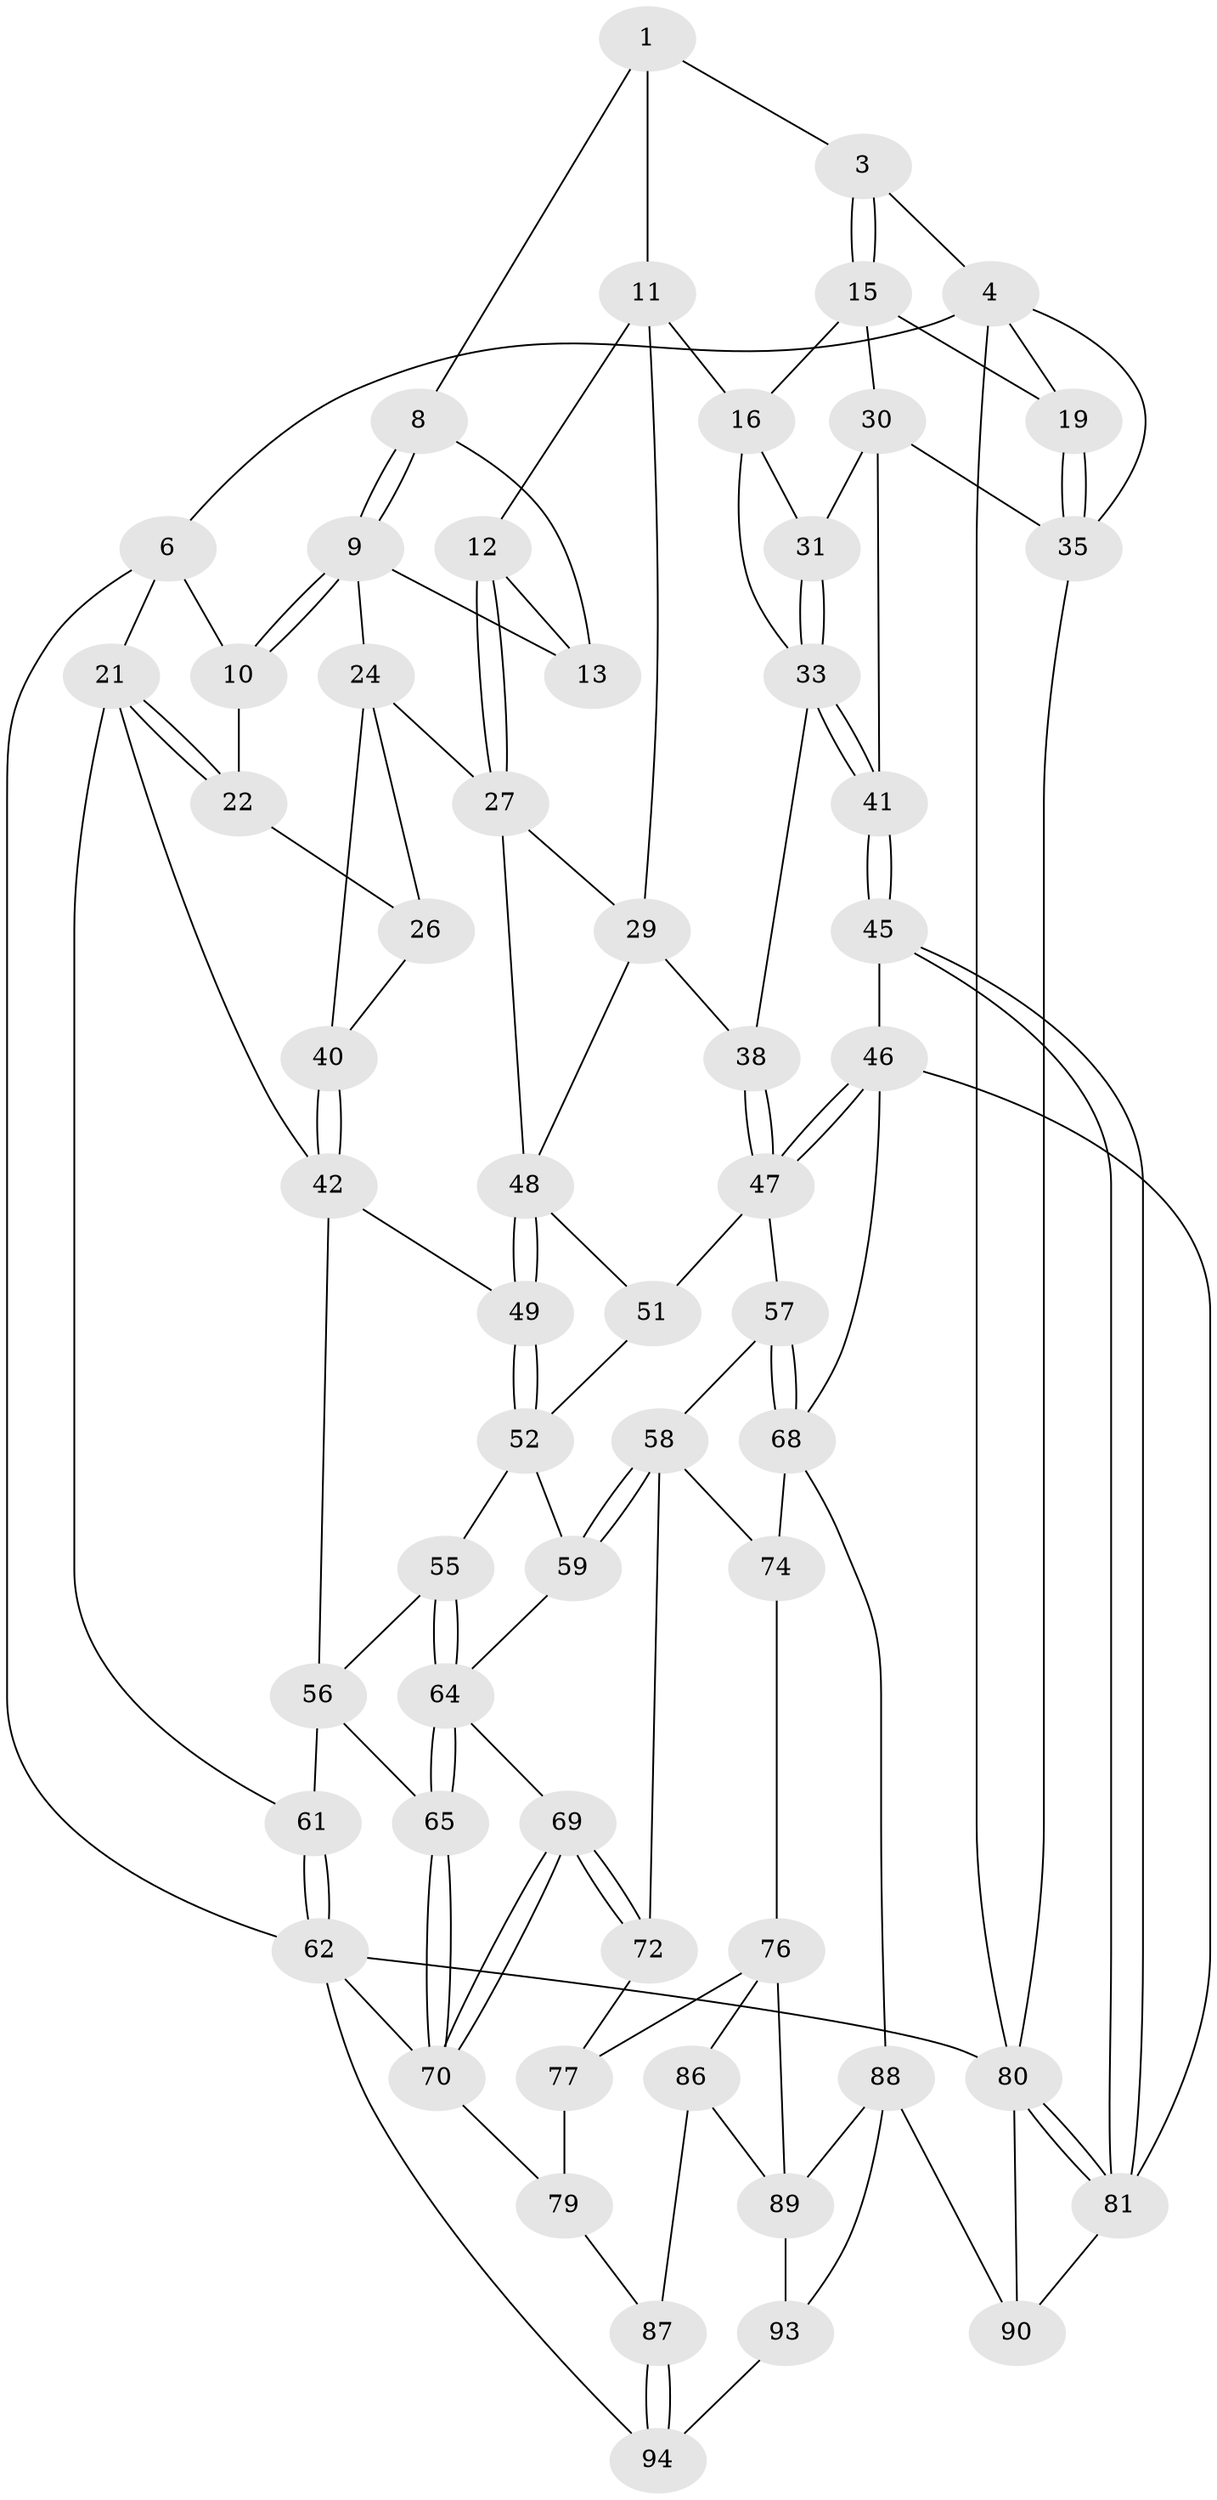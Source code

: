 // Generated by graph-tools (version 1.1) at 2025/52/02/27/25 19:52:36]
// undirected, 60 vertices, 131 edges
graph export_dot {
graph [start="1"]
  node [color=gray90,style=filled];
  1 [pos="+0.5307315649460358+0",super="+2"];
  3 [pos="+0.7425051853492518+0"];
  4 [pos="+0.994628378299049+0",super="+5"];
  6 [pos="+0+0",super="+7"];
  8 [pos="+0.506788684574556+0"];
  9 [pos="+0.31383735358859444+0.109213791938501",super="+14"];
  10 [pos="+0.26032465916902275+0.05883227808092099"];
  11 [pos="+0.5338119038173713+0.12147109549651915",super="+18"];
  12 [pos="+0.48806817938056724+0.1210351835292171"];
  13 [pos="+0.4625911807887666+0.050227410356536564"];
  15 [pos="+0.7512767118080506+0",super="+20"];
  16 [pos="+0.7245418854113906+0.08156669871767135",super="+17"];
  19 [pos="+0.9702522610088159+0.17945247134596917"];
  21 [pos="+0+0.0542075843981608",super="+44"];
  22 [pos="+0+0.11116668282249381",super="+23"];
  24 [pos="+0.3436265528822021+0.21435545435334227",super="+25"];
  26 [pos="+0.23214421585553077+0.20160681811205008",super="+32"];
  27 [pos="+0.4566437663868367+0.2286601350116738",super="+28"];
  29 [pos="+0.4990994662070839+0.25218521154984175",super="+39"];
  30 [pos="+0.893687125902417+0.221897471597575",super="+37"];
  31 [pos="+0.8653442944219618+0.21980108569646378"];
  33 [pos="+0.8081989842536149+0.27798558241654375",super="+34"];
  35 [pos="+1+0.2583360958217776",super="+36"];
  38 [pos="+0.6414983523231407+0.38277789302409254"];
  40 [pos="+0.17958516356580004+0.2874508423348391"];
  41 [pos="+0.8865177327910349+0.5307089934605413"];
  42 [pos="+0.17958387896465414+0.3280750198588594",super="+43"];
  45 [pos="+0.8262192621935613+0.5571119654395531"];
  46 [pos="+0.7672400998870927+0.5676367399181396",super="+67"];
  47 [pos="+0.6504308261398019+0.4237500044321926",super="+53"];
  48 [pos="+0.3468027955341993+0.2578267088220763",super="+50"];
  49 [pos="+0.31481449326778865+0.3406953416881715"];
  51 [pos="+0.44314233751684173+0.4212087524045749"];
  52 [pos="+0.3311013994095781+0.40826161848171505",super="+54"];
  55 [pos="+0.20596305954340038+0.4632746830600609"];
  56 [pos="+0.14233764346550679+0.4345371713387484",super="+60"];
  57 [pos="+0.4563548488083257+0.5180223385599593"];
  58 [pos="+0.3445235359320044+0.5416310470773092",super="+71"];
  59 [pos="+0.33484769914023066+0.5307882620367339"];
  61 [pos="+0+0.37174413451280497"];
  62 [pos="+0+0.9839706529861746",super="+63"];
  64 [pos="+0.2092145641520838+0.5208385249076414",super="+66"];
  65 [pos="+0.12171360830640293+0.6335213855494588"];
  68 [pos="+0.5568950285728047+0.6947363088038024",super="+73"];
  69 [pos="+0.2143612120732293+0.6631163270333655"];
  70 [pos="+0.13764345397828534+0.6945159314262358",super="+75"];
  72 [pos="+0.34214687643817343+0.6622546054619523"];
  74 [pos="+0.5188488905842781+0.7007416361828271"];
  76 [pos="+0.3884704514544014+0.7875272035419779",super="+85"];
  77 [pos="+0.3258597609975086+0.7567327463211938",super="+78"];
  79 [pos="+0.17880275138558752+0.8041942350631739",super="+82"];
  80 [pos="+1+1",super="+83"];
  81 [pos="+0.938624465194364+0.8693158943340251",super="+84"];
  86 [pos="+0.30922432780848985+0.8783459994812394"];
  87 [pos="+0.2389187341518848+0.8621859508443163"];
  88 [pos="+0.5360259400787201+0.8058434867309704",super="+91"];
  89 [pos="+0.45857435613247394+0.866055995173888",super="+92"];
  90 [pos="+0.6703792780440435+1"];
  93 [pos="+0.4544508726060046+1",super="+96"];
  94 [pos="+0.23572022347379726+0.8742833027766412",super="+95"];
  1 -- 8;
  1 -- 3;
  1 -- 11;
  3 -- 4;
  3 -- 15;
  3 -- 15;
  4 -- 19;
  4 -- 80;
  4 -- 35;
  4 -- 6;
  6 -- 21;
  6 -- 10;
  6 -- 62;
  8 -- 9;
  8 -- 9;
  8 -- 13;
  9 -- 10;
  9 -- 10;
  9 -- 24;
  9 -- 13;
  10 -- 22;
  11 -- 12;
  11 -- 16;
  11 -- 29;
  12 -- 13;
  12 -- 27;
  12 -- 27;
  15 -- 16;
  15 -- 19;
  15 -- 30;
  16 -- 31;
  16 -- 33;
  19 -- 35;
  19 -- 35;
  21 -- 22;
  21 -- 22;
  21 -- 61;
  21 -- 42;
  22 -- 26 [weight=2];
  24 -- 40;
  24 -- 26;
  24 -- 27;
  26 -- 40;
  27 -- 29;
  27 -- 48;
  29 -- 48;
  29 -- 38;
  30 -- 31;
  30 -- 41;
  30 -- 35;
  31 -- 33;
  31 -- 33;
  33 -- 41;
  33 -- 41;
  33 -- 38;
  35 -- 80;
  38 -- 47;
  38 -- 47;
  40 -- 42;
  40 -- 42;
  41 -- 45;
  41 -- 45;
  42 -- 49;
  42 -- 56;
  45 -- 46;
  45 -- 81;
  45 -- 81;
  46 -- 47;
  46 -- 47;
  46 -- 81;
  46 -- 68;
  47 -- 57;
  47 -- 51;
  48 -- 49;
  48 -- 49;
  48 -- 51;
  49 -- 52;
  49 -- 52;
  51 -- 52;
  52 -- 59;
  52 -- 55;
  55 -- 56;
  55 -- 64;
  55 -- 64;
  56 -- 65;
  56 -- 61;
  57 -- 58;
  57 -- 68;
  57 -- 68;
  58 -- 59;
  58 -- 59;
  58 -- 72;
  58 -- 74;
  59 -- 64;
  61 -- 62;
  61 -- 62;
  62 -- 94;
  62 -- 80;
  62 -- 70;
  64 -- 65;
  64 -- 65;
  64 -- 69;
  65 -- 70;
  65 -- 70;
  68 -- 88;
  68 -- 74;
  69 -- 70;
  69 -- 70;
  69 -- 72;
  69 -- 72;
  70 -- 79;
  72 -- 77;
  74 -- 76;
  76 -- 77;
  76 -- 89;
  76 -- 86;
  77 -- 79 [weight=2];
  79 -- 87;
  80 -- 81;
  80 -- 81;
  80 -- 90;
  81 -- 90;
  86 -- 87;
  86 -- 89;
  87 -- 94;
  87 -- 94;
  88 -- 89;
  88 -- 90;
  88 -- 93;
  89 -- 93;
  93 -- 94 [weight=2];
}
